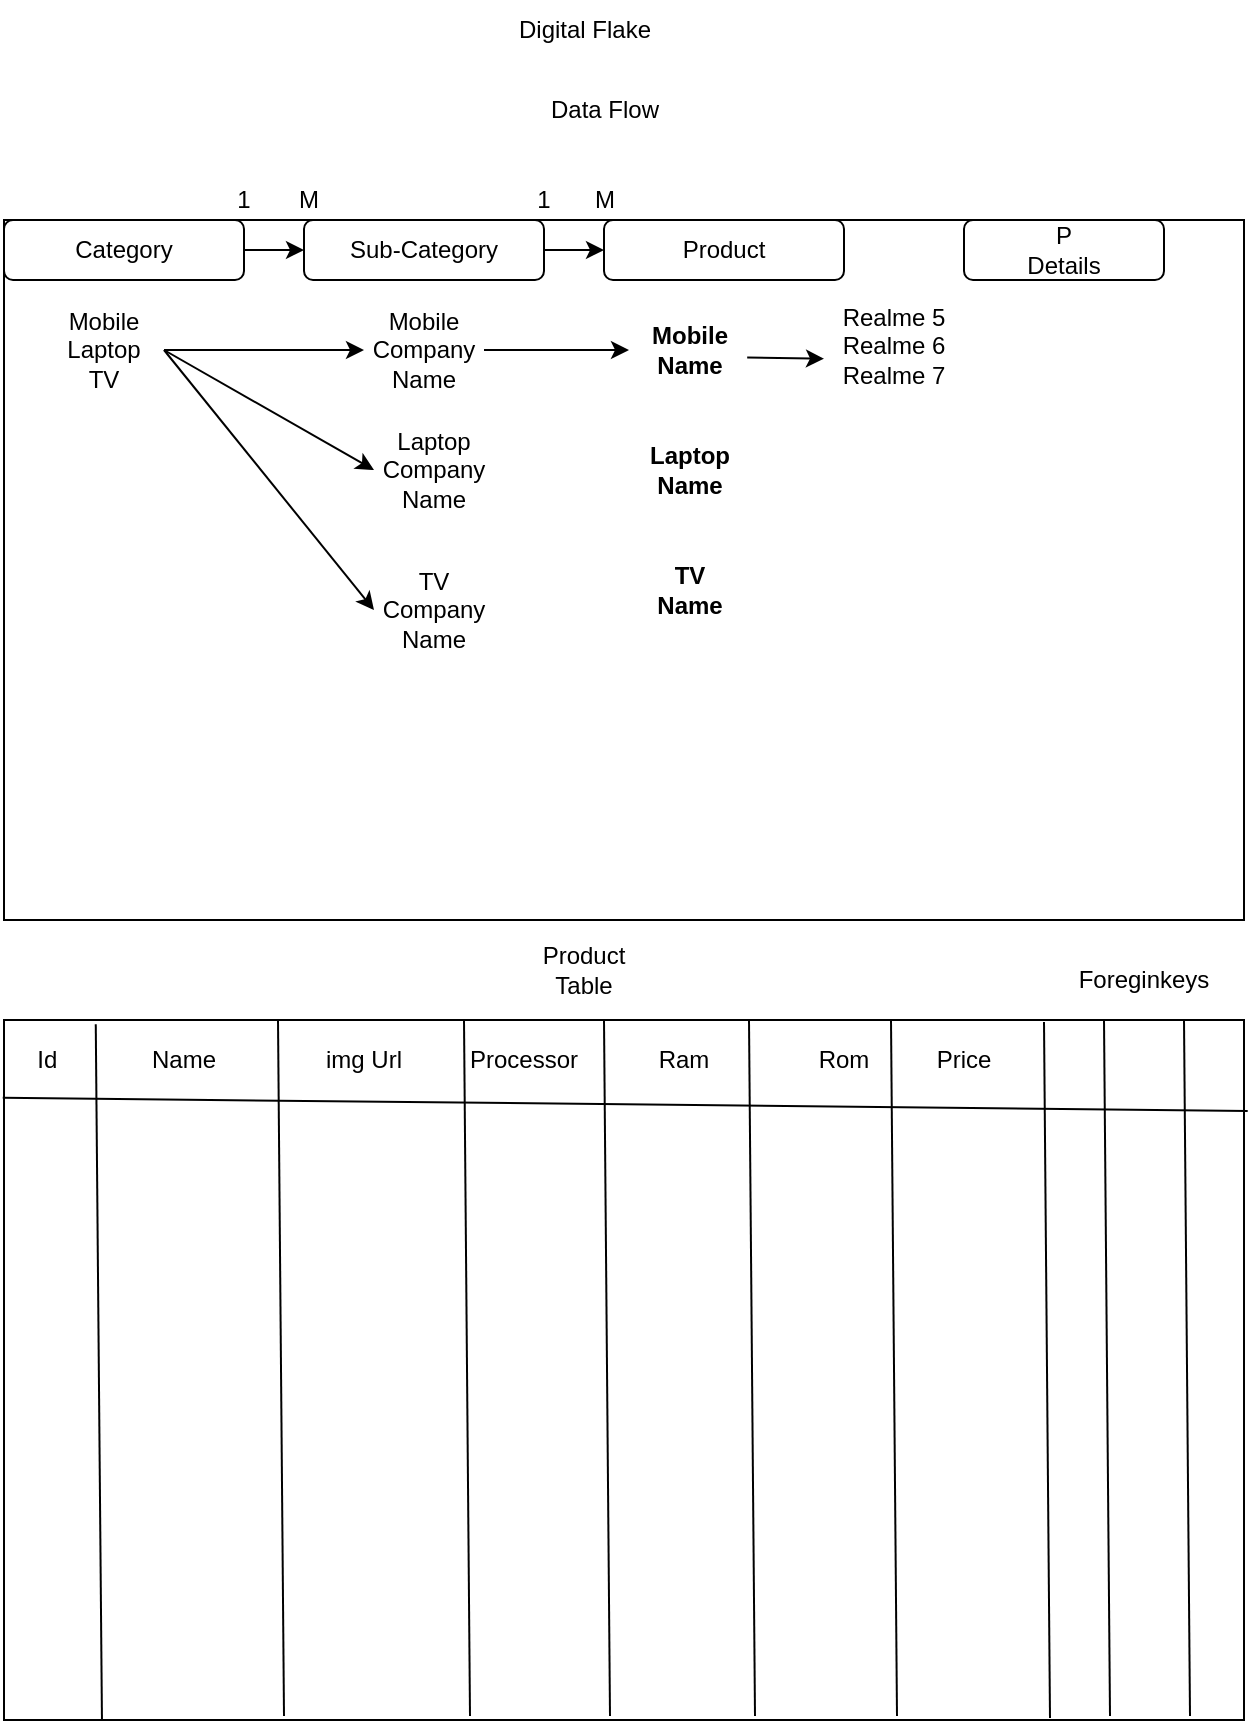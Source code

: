 <mxfile version="24.7.16">
  <diagram name="Page-1" id="6xkhG4br1kvZjHY9Fmh8">
    <mxGraphModel dx="875" dy="576" grid="1" gridSize="10" guides="1" tooltips="1" connect="1" arrows="1" fold="1" page="1" pageScale="1" pageWidth="850" pageHeight="1100" math="0" shadow="0">
      <root>
        <mxCell id="0" />
        <mxCell id="1" parent="0" />
        <mxCell id="hM7_C1ATVKb0wB14ReLP-1" value="Digital Flake" style="text;html=1;align=center;verticalAlign=middle;resizable=0;points=[];autosize=1;strokeColor=none;fillColor=none;" vertex="1" parent="1">
          <mxGeometry x="335" y="50" width="90" height="30" as="geometry" />
        </mxCell>
        <mxCell id="hM7_C1ATVKb0wB14ReLP-2" value="" style="rounded=0;whiteSpace=wrap;html=1;" vertex="1" parent="1">
          <mxGeometry x="90" y="160" width="620" height="350" as="geometry" />
        </mxCell>
        <mxCell id="hM7_C1ATVKb0wB14ReLP-3" value="Data Flow" style="text;html=1;align=center;verticalAlign=middle;resizable=0;points=[];autosize=1;strokeColor=none;fillColor=none;" vertex="1" parent="1">
          <mxGeometry x="350" y="90" width="80" height="30" as="geometry" />
        </mxCell>
        <mxCell id="hM7_C1ATVKb0wB14ReLP-9" style="edgeStyle=orthogonalEdgeStyle;rounded=0;orthogonalLoop=1;jettySize=auto;html=1;exitX=1;exitY=0.5;exitDx=0;exitDy=0;entryX=0;entryY=0.5;entryDx=0;entryDy=0;" edge="1" parent="1" source="hM7_C1ATVKb0wB14ReLP-5" target="hM7_C1ATVKb0wB14ReLP-6">
          <mxGeometry relative="1" as="geometry" />
        </mxCell>
        <mxCell id="hM7_C1ATVKb0wB14ReLP-5" value="Category" style="rounded=1;whiteSpace=wrap;html=1;" vertex="1" parent="1">
          <mxGeometry x="90" y="160" width="120" height="30" as="geometry" />
        </mxCell>
        <mxCell id="hM7_C1ATVKb0wB14ReLP-10" style="edgeStyle=orthogonalEdgeStyle;rounded=0;orthogonalLoop=1;jettySize=auto;html=1;exitX=1;exitY=0.5;exitDx=0;exitDy=0;entryX=0;entryY=0.5;entryDx=0;entryDy=0;" edge="1" parent="1" source="hM7_C1ATVKb0wB14ReLP-6" target="hM7_C1ATVKb0wB14ReLP-7">
          <mxGeometry relative="1" as="geometry" />
        </mxCell>
        <mxCell id="hM7_C1ATVKb0wB14ReLP-6" value="Sub-Category" style="rounded=1;whiteSpace=wrap;html=1;" vertex="1" parent="1">
          <mxGeometry x="240" y="160" width="120" height="30" as="geometry" />
        </mxCell>
        <mxCell id="hM7_C1ATVKb0wB14ReLP-7" value="Product" style="rounded=1;whiteSpace=wrap;html=1;" vertex="1" parent="1">
          <mxGeometry x="390" y="160" width="120" height="30" as="geometry" />
        </mxCell>
        <mxCell id="hM7_C1ATVKb0wB14ReLP-8" value="P&lt;div&gt;Details&lt;/div&gt;" style="rounded=1;whiteSpace=wrap;html=1;" vertex="1" parent="1">
          <mxGeometry x="570" y="160" width="100" height="30" as="geometry" />
        </mxCell>
        <mxCell id="hM7_C1ATVKb0wB14ReLP-14" value="1" style="text;html=1;align=center;verticalAlign=middle;whiteSpace=wrap;rounded=0;" vertex="1" parent="1">
          <mxGeometry x="200" y="140" width="20" height="20" as="geometry" />
        </mxCell>
        <mxCell id="hM7_C1ATVKb0wB14ReLP-15" value="M" style="text;html=1;align=center;verticalAlign=middle;whiteSpace=wrap;rounded=0;" vertex="1" parent="1">
          <mxGeometry x="230" y="140" width="25" height="20" as="geometry" />
        </mxCell>
        <mxCell id="hM7_C1ATVKb0wB14ReLP-16" value="1" style="text;html=1;align=center;verticalAlign=middle;whiteSpace=wrap;rounded=0;" vertex="1" parent="1">
          <mxGeometry x="350" y="140" width="20" height="20" as="geometry" />
        </mxCell>
        <mxCell id="hM7_C1ATVKb0wB14ReLP-17" value="M" style="text;html=1;align=center;verticalAlign=middle;whiteSpace=wrap;rounded=0;" vertex="1" parent="1">
          <mxGeometry x="377.5" y="140" width="25" height="20" as="geometry" />
        </mxCell>
        <mxCell id="hM7_C1ATVKb0wB14ReLP-20" style="edgeStyle=orthogonalEdgeStyle;rounded=0;orthogonalLoop=1;jettySize=auto;html=1;" edge="1" parent="1" source="hM7_C1ATVKb0wB14ReLP-18" target="hM7_C1ATVKb0wB14ReLP-19">
          <mxGeometry relative="1" as="geometry" />
        </mxCell>
        <mxCell id="hM7_C1ATVKb0wB14ReLP-18" value="Mobile&lt;br&gt;Laptop&lt;br&gt;TV" style="text;html=1;align=center;verticalAlign=middle;whiteSpace=wrap;rounded=0;" vertex="1" parent="1">
          <mxGeometry x="110" y="200" width="60" height="50" as="geometry" />
        </mxCell>
        <mxCell id="hM7_C1ATVKb0wB14ReLP-22" style="edgeStyle=orthogonalEdgeStyle;rounded=0;orthogonalLoop=1;jettySize=auto;html=1;entryX=0;entryY=0.5;entryDx=0;entryDy=0;" edge="1" parent="1" source="hM7_C1ATVKb0wB14ReLP-19" target="hM7_C1ATVKb0wB14ReLP-21">
          <mxGeometry relative="1" as="geometry" />
        </mxCell>
        <mxCell id="hM7_C1ATVKb0wB14ReLP-19" value="Mobile Company Name" style="text;html=1;align=center;verticalAlign=middle;whiteSpace=wrap;rounded=0;" vertex="1" parent="1">
          <mxGeometry x="270" y="200" width="60" height="50" as="geometry" />
        </mxCell>
        <mxCell id="hM7_C1ATVKb0wB14ReLP-21" value="Mobile Name" style="text;html=1;align=center;verticalAlign=middle;whiteSpace=wrap;rounded=0;fontStyle=1" vertex="1" parent="1">
          <mxGeometry x="402.5" y="200" width="60" height="50" as="geometry" />
        </mxCell>
        <mxCell id="hM7_C1ATVKb0wB14ReLP-23" value="Laptop&lt;div&gt;Company Name&lt;/div&gt;" style="text;html=1;align=center;verticalAlign=middle;whiteSpace=wrap;rounded=0;" vertex="1" parent="1">
          <mxGeometry x="275" y="260" width="60" height="50" as="geometry" />
        </mxCell>
        <mxCell id="hM7_C1ATVKb0wB14ReLP-24" value="TV&lt;div&gt;Company Name&lt;/div&gt;" style="text;html=1;align=center;verticalAlign=middle;whiteSpace=wrap;rounded=0;" vertex="1" parent="1">
          <mxGeometry x="275" y="330" width="60" height="50" as="geometry" />
        </mxCell>
        <mxCell id="hM7_C1ATVKb0wB14ReLP-25" value="Laptop Name" style="text;html=1;align=center;verticalAlign=middle;whiteSpace=wrap;rounded=0;fontStyle=1" vertex="1" parent="1">
          <mxGeometry x="402.5" y="260" width="60" height="50" as="geometry" />
        </mxCell>
        <mxCell id="hM7_C1ATVKb0wB14ReLP-26" value="&lt;span style=&quot;background-color: initial;&quot;&gt;TV&lt;/span&gt;&lt;div&gt;&lt;span style=&quot;background-color: initial;&quot;&gt;Name&lt;/span&gt;&lt;/div&gt;" style="text;html=1;align=center;verticalAlign=middle;whiteSpace=wrap;rounded=0;fontStyle=1" vertex="1" parent="1">
          <mxGeometry x="402.5" y="320" width="60" height="50" as="geometry" />
        </mxCell>
        <mxCell id="hM7_C1ATVKb0wB14ReLP-28" value="" style="endArrow=classic;html=1;rounded=0;exitX=1;exitY=0.5;exitDx=0;exitDy=0;entryX=0;entryY=0.5;entryDx=0;entryDy=0;" edge="1" parent="1" source="hM7_C1ATVKb0wB14ReLP-18" target="hM7_C1ATVKb0wB14ReLP-23">
          <mxGeometry width="50" height="50" relative="1" as="geometry">
            <mxPoint x="370" y="360" as="sourcePoint" />
            <mxPoint x="420" y="310" as="targetPoint" />
          </mxGeometry>
        </mxCell>
        <mxCell id="hM7_C1ATVKb0wB14ReLP-29" value="" style="endArrow=classic;html=1;rounded=0;exitX=1;exitY=0.5;exitDx=0;exitDy=0;entryX=0;entryY=0.5;entryDx=0;entryDy=0;" edge="1" parent="1" source="hM7_C1ATVKb0wB14ReLP-18" target="hM7_C1ATVKb0wB14ReLP-24">
          <mxGeometry width="50" height="50" relative="1" as="geometry">
            <mxPoint x="180" y="235" as="sourcePoint" />
            <mxPoint x="285" y="295" as="targetPoint" />
          </mxGeometry>
        </mxCell>
        <mxCell id="hM7_C1ATVKb0wB14ReLP-30" value="Realme 5&lt;div&gt;Realme 6&lt;/div&gt;&lt;div&gt;Realme 7&lt;/div&gt;&lt;div&gt;&lt;br&gt;&lt;/div&gt;" style="text;html=1;align=center;verticalAlign=middle;whiteSpace=wrap;rounded=0;" vertex="1" parent="1">
          <mxGeometry x="500" y="210" width="70" height="40" as="geometry" />
        </mxCell>
        <mxCell id="hM7_C1ATVKb0wB14ReLP-40" value="" style="endArrow=classic;html=1;rounded=0;exitX=0.985;exitY=0.574;exitDx=0;exitDy=0;exitPerimeter=0;" edge="1" parent="1" source="hM7_C1ATVKb0wB14ReLP-21" target="hM7_C1ATVKb0wB14ReLP-30">
          <mxGeometry width="50" height="50" relative="1" as="geometry">
            <mxPoint x="460" y="350" as="sourcePoint" />
            <mxPoint x="510" y="300" as="targetPoint" />
          </mxGeometry>
        </mxCell>
        <mxCell id="hM7_C1ATVKb0wB14ReLP-41" value="Product Table" style="text;html=1;align=center;verticalAlign=middle;whiteSpace=wrap;rounded=0;" vertex="1" parent="1">
          <mxGeometry x="350" y="520" width="60" height="30" as="geometry" />
        </mxCell>
        <mxCell id="hM7_C1ATVKb0wB14ReLP-44" value="&lt;span style=&quot;color: rgba(0, 0, 0, 0); font-family: monospace; font-size: 0px; text-align: start; text-wrap: nowrap;&quot;&gt;%3CmxGraphModel%3E%3Croot%3E%3CmxCell%20id%3D%220%22%2F%3E%3CmxCell%20id%3D%221%22%20parent%3D%220%22%2F%3E%3CmxCell%20id%3D%222%22%20value%3D%22Id%26lt%3Bspan%20style%3D%26quot%3Bwhite-space%3A%20pre%3B%26quot%3B%26gt%3B%26%239%3B%26lt%3B%2Fspan%26gt%3B%22%20style%3D%22text%3Bhtml%3D1%3Balign%3Dcenter%3BverticalAlign%3Dmiddle%3BwhiteSpace%3Dwrap%3Brounded%3D0%3B%22%20vertex%3D%221%22%20parent%3D%221%22%3E%3CmxGeometry%20x%3D%22100%22%20y%3D%22570%22%20width%3D%2240%22%20height%3D%2220%22%20as%3D%22geometry%22%2F%3E%3C%2FmxCell%3E%3C%2Froot%3E%3C%2FmxGraphModel%3E&lt;/span&gt;" style="rounded=0;whiteSpace=wrap;html=1;" vertex="1" parent="1">
          <mxGeometry x="90" y="560" width="620" height="350" as="geometry" />
        </mxCell>
        <mxCell id="hM7_C1ATVKb0wB14ReLP-45" value="" style="endArrow=none;html=1;rounded=0;entryX=0.074;entryY=0.006;entryDx=0;entryDy=0;entryPerimeter=0;exitX=0.079;exitY=0.999;exitDx=0;exitDy=0;exitPerimeter=0;" edge="1" parent="1" source="hM7_C1ATVKb0wB14ReLP-44" target="hM7_C1ATVKb0wB14ReLP-44">
          <mxGeometry width="50" height="50" relative="1" as="geometry">
            <mxPoint x="420" y="730" as="sourcePoint" />
            <mxPoint x="470" y="680" as="targetPoint" />
          </mxGeometry>
        </mxCell>
        <mxCell id="hM7_C1ATVKb0wB14ReLP-46" value="" style="endArrow=none;html=1;rounded=0;exitX=-0.001;exitY=0.111;exitDx=0;exitDy=0;exitPerimeter=0;entryX=1.003;entryY=0.13;entryDx=0;entryDy=0;entryPerimeter=0;" edge="1" parent="1" source="hM7_C1ATVKb0wB14ReLP-44" target="hM7_C1ATVKb0wB14ReLP-44">
          <mxGeometry width="50" height="50" relative="1" as="geometry">
            <mxPoint x="420" y="730" as="sourcePoint" />
            <mxPoint x="470" y="680" as="targetPoint" />
          </mxGeometry>
        </mxCell>
        <mxCell id="hM7_C1ATVKb0wB14ReLP-47" value="" style="endArrow=none;html=1;rounded=0;entryX=0.074;entryY=0.006;entryDx=0;entryDy=0;entryPerimeter=0;exitX=0.079;exitY=0.999;exitDx=0;exitDy=0;exitPerimeter=0;" edge="1" parent="1">
          <mxGeometry width="50" height="50" relative="1" as="geometry">
            <mxPoint x="230" y="908" as="sourcePoint" />
            <mxPoint x="227" y="560" as="targetPoint" />
          </mxGeometry>
        </mxCell>
        <mxCell id="hM7_C1ATVKb0wB14ReLP-48" value="" style="endArrow=none;html=1;rounded=0;entryX=0.074;entryY=0.006;entryDx=0;entryDy=0;entryPerimeter=0;exitX=0.079;exitY=0.999;exitDx=0;exitDy=0;exitPerimeter=0;" edge="1" parent="1">
          <mxGeometry width="50" height="50" relative="1" as="geometry">
            <mxPoint x="323" y="908" as="sourcePoint" />
            <mxPoint x="320" y="560" as="targetPoint" />
          </mxGeometry>
        </mxCell>
        <mxCell id="hM7_C1ATVKb0wB14ReLP-49" value="" style="endArrow=none;html=1;rounded=0;entryX=0.074;entryY=0.006;entryDx=0;entryDy=0;entryPerimeter=0;exitX=0.079;exitY=0.999;exitDx=0;exitDy=0;exitPerimeter=0;" edge="1" parent="1">
          <mxGeometry width="50" height="50" relative="1" as="geometry">
            <mxPoint x="393" y="908" as="sourcePoint" />
            <mxPoint x="390" y="560" as="targetPoint" />
          </mxGeometry>
        </mxCell>
        <mxCell id="hM7_C1ATVKb0wB14ReLP-50" value="" style="endArrow=none;html=1;rounded=0;entryX=0.074;entryY=0.006;entryDx=0;entryDy=0;entryPerimeter=0;exitX=0.079;exitY=0.999;exitDx=0;exitDy=0;exitPerimeter=0;" edge="1" parent="1">
          <mxGeometry width="50" height="50" relative="1" as="geometry">
            <mxPoint x="465.5" y="908" as="sourcePoint" />
            <mxPoint x="462.5" y="560" as="targetPoint" />
          </mxGeometry>
        </mxCell>
        <mxCell id="hM7_C1ATVKb0wB14ReLP-51" value="" style="endArrow=none;html=1;rounded=0;entryX=0.074;entryY=0.006;entryDx=0;entryDy=0;entryPerimeter=0;exitX=0.079;exitY=0.999;exitDx=0;exitDy=0;exitPerimeter=0;" edge="1" parent="1">
          <mxGeometry width="50" height="50" relative="1" as="geometry">
            <mxPoint x="536.5" y="908" as="sourcePoint" />
            <mxPoint x="533.5" y="560" as="targetPoint" />
          </mxGeometry>
        </mxCell>
        <mxCell id="hM7_C1ATVKb0wB14ReLP-52" value="" style="endArrow=none;html=1;rounded=0;entryX=0.074;entryY=0.006;entryDx=0;entryDy=0;entryPerimeter=0;exitX=0.079;exitY=0.999;exitDx=0;exitDy=0;exitPerimeter=0;" edge="1" parent="1">
          <mxGeometry width="50" height="50" relative="1" as="geometry">
            <mxPoint x="613" y="909" as="sourcePoint" />
            <mxPoint x="610" y="561" as="targetPoint" />
          </mxGeometry>
        </mxCell>
        <mxCell id="hM7_C1ATVKb0wB14ReLP-53" value="" style="endArrow=none;html=1;rounded=0;entryX=0.074;entryY=0.006;entryDx=0;entryDy=0;entryPerimeter=0;exitX=0.079;exitY=0.999;exitDx=0;exitDy=0;exitPerimeter=0;" edge="1" parent="1">
          <mxGeometry width="50" height="50" relative="1" as="geometry">
            <mxPoint x="643" y="908" as="sourcePoint" />
            <mxPoint x="640" y="560" as="targetPoint" />
          </mxGeometry>
        </mxCell>
        <mxCell id="hM7_C1ATVKb0wB14ReLP-54" value="" style="endArrow=none;html=1;rounded=0;entryX=0.074;entryY=0.006;entryDx=0;entryDy=0;entryPerimeter=0;exitX=0.079;exitY=0.999;exitDx=0;exitDy=0;exitPerimeter=0;" edge="1" parent="1">
          <mxGeometry width="50" height="50" relative="1" as="geometry">
            <mxPoint x="683" y="908" as="sourcePoint" />
            <mxPoint x="680" y="560" as="targetPoint" />
          </mxGeometry>
        </mxCell>
        <mxCell id="hM7_C1ATVKb0wB14ReLP-57" value="Id&lt;span style=&quot;white-space: pre;&quot;&gt;&#x9;&lt;/span&gt;" style="text;html=1;align=center;verticalAlign=middle;whiteSpace=wrap;rounded=0;" vertex="1" parent="1">
          <mxGeometry x="100" y="570" width="40" height="20" as="geometry" />
        </mxCell>
        <mxCell id="hM7_C1ATVKb0wB14ReLP-58" value="Name" style="text;html=1;align=center;verticalAlign=middle;whiteSpace=wrap;rounded=0;" vertex="1" parent="1">
          <mxGeometry x="160" y="570" width="40" height="20" as="geometry" />
        </mxCell>
        <mxCell id="hM7_C1ATVKb0wB14ReLP-59" value="img Url" style="text;html=1;align=center;verticalAlign=middle;whiteSpace=wrap;rounded=0;" vertex="1" parent="1">
          <mxGeometry x="250" y="570" width="40" height="20" as="geometry" />
        </mxCell>
        <mxCell id="hM7_C1ATVKb0wB14ReLP-60" value="Processor" style="text;html=1;align=center;verticalAlign=middle;whiteSpace=wrap;rounded=0;" vertex="1" parent="1">
          <mxGeometry x="330" y="570" width="40" height="20" as="geometry" />
        </mxCell>
        <mxCell id="hM7_C1ATVKb0wB14ReLP-61" value="Ram" style="text;html=1;align=center;verticalAlign=middle;whiteSpace=wrap;rounded=0;" vertex="1" parent="1">
          <mxGeometry x="410" y="570" width="40" height="20" as="geometry" />
        </mxCell>
        <mxCell id="hM7_C1ATVKb0wB14ReLP-62" value="Price" style="text;html=1;align=center;verticalAlign=middle;whiteSpace=wrap;rounded=0;" vertex="1" parent="1">
          <mxGeometry x="550" y="570" width="40" height="20" as="geometry" />
        </mxCell>
        <mxCell id="hM7_C1ATVKb0wB14ReLP-63" value="Rom" style="text;html=1;align=center;verticalAlign=middle;whiteSpace=wrap;rounded=0;" vertex="1" parent="1">
          <mxGeometry x="490" y="570" width="40" height="20" as="geometry" />
        </mxCell>
        <mxCell id="hM7_C1ATVKb0wB14ReLP-64" value="Foreginkeys" style="text;html=1;align=center;verticalAlign=middle;whiteSpace=wrap;rounded=0;" vertex="1" parent="1">
          <mxGeometry x="640" y="530" width="40" height="20" as="geometry" />
        </mxCell>
      </root>
    </mxGraphModel>
  </diagram>
</mxfile>
